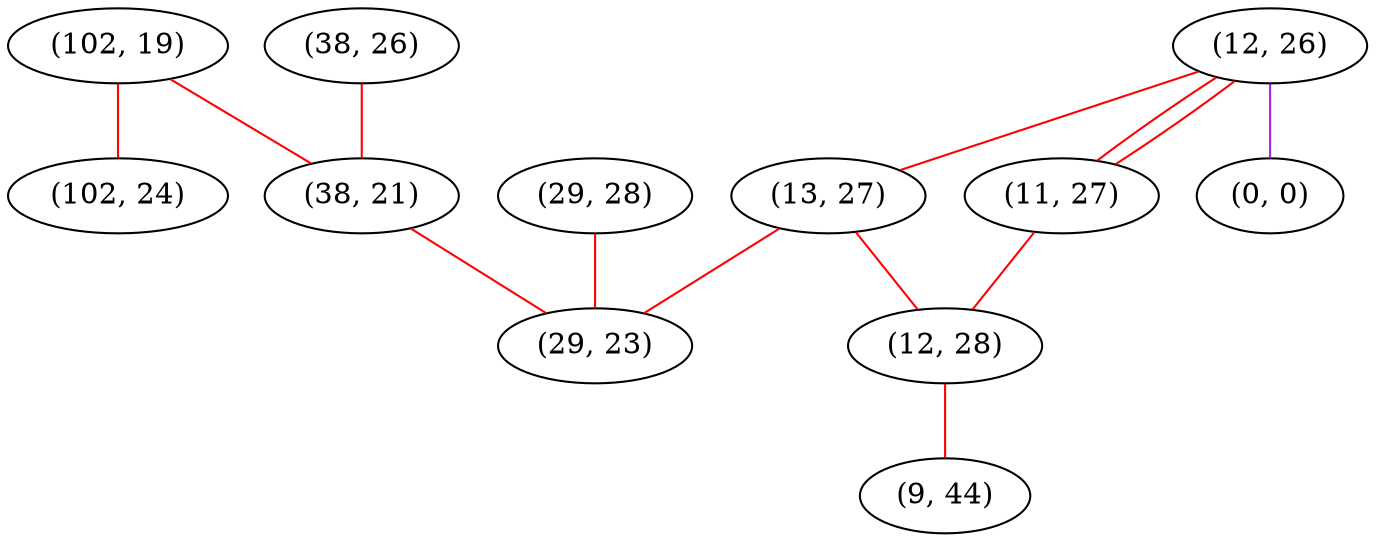 graph "" {
"(102, 19)";
"(29, 28)";
"(38, 26)";
"(12, 26)";
"(38, 21)";
"(13, 27)";
"(29, 23)";
"(11, 27)";
"(0, 0)";
"(12, 28)";
"(9, 44)";
"(102, 24)";
"(102, 19)" -- "(102, 24)"  [color=red, key=0, weight=1];
"(102, 19)" -- "(38, 21)"  [color=red, key=0, weight=1];
"(29, 28)" -- "(29, 23)"  [color=red, key=0, weight=1];
"(38, 26)" -- "(38, 21)"  [color=red, key=0, weight=1];
"(12, 26)" -- "(0, 0)"  [color=purple, key=0, weight=4];
"(12, 26)" -- "(11, 27)"  [color=red, key=0, weight=1];
"(12, 26)" -- "(11, 27)"  [color=red, key=1, weight=1];
"(12, 26)" -- "(13, 27)"  [color=red, key=0, weight=1];
"(38, 21)" -- "(29, 23)"  [color=red, key=0, weight=1];
"(13, 27)" -- "(12, 28)"  [color=red, key=0, weight=1];
"(13, 27)" -- "(29, 23)"  [color=red, key=0, weight=1];
"(11, 27)" -- "(12, 28)"  [color=red, key=0, weight=1];
"(12, 28)" -- "(9, 44)"  [color=red, key=0, weight=1];
}

